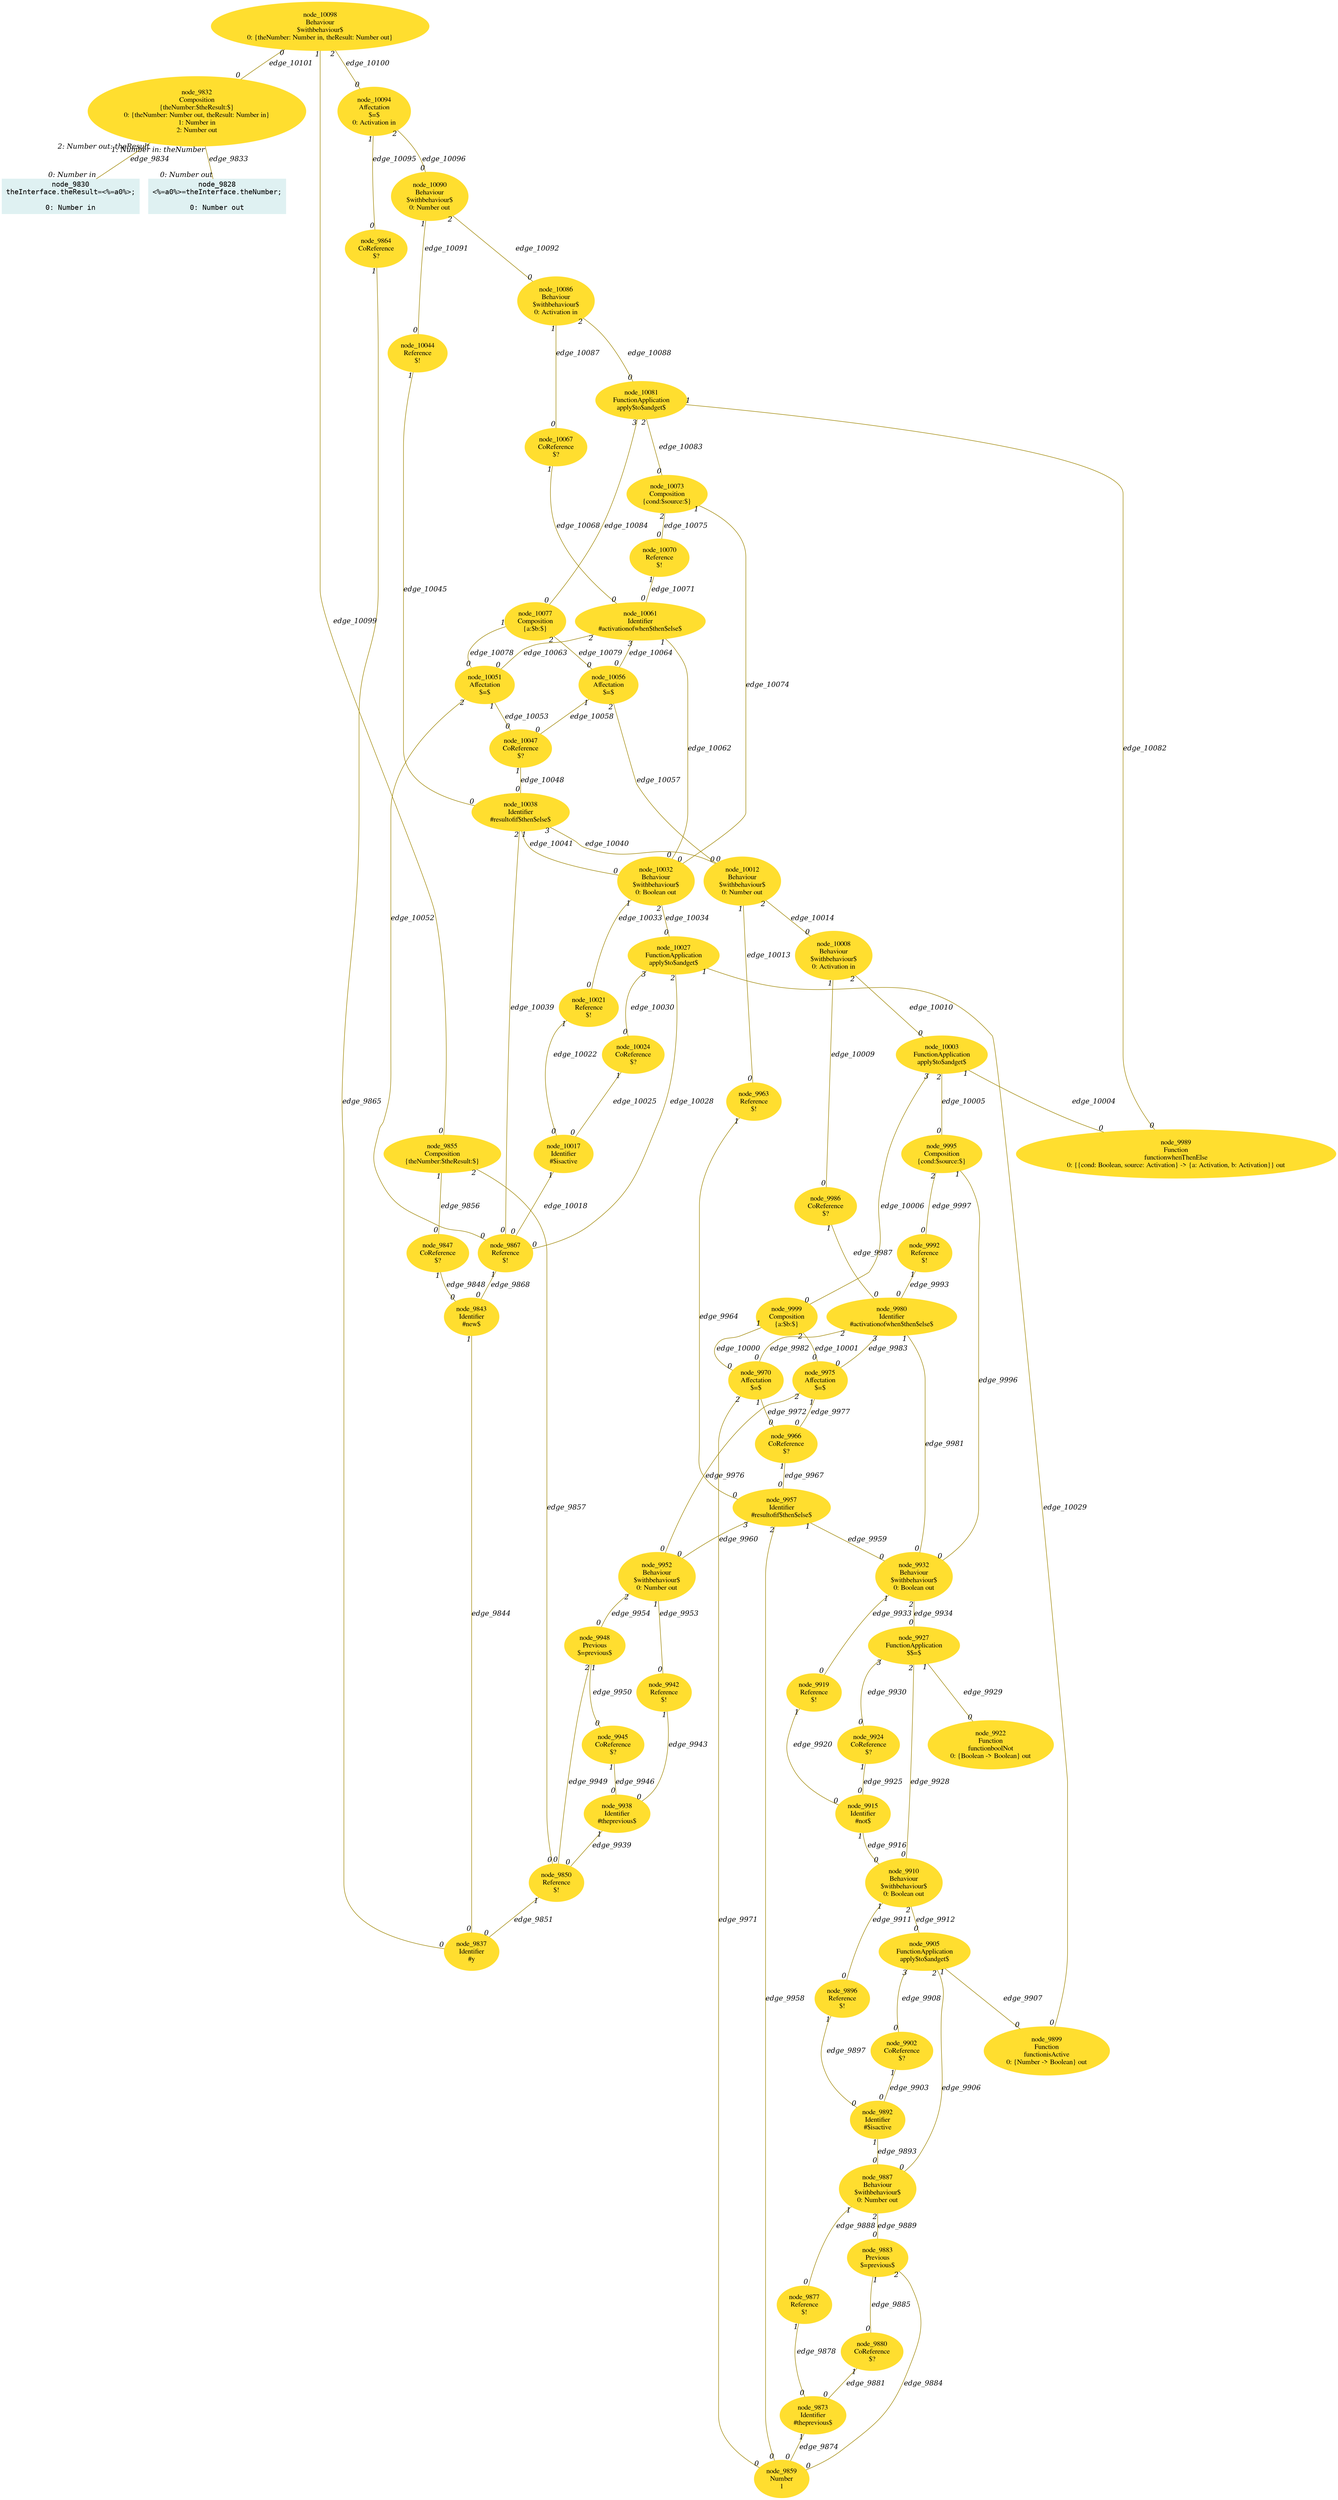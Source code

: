 digraph g{node_9828 [shape="box", style="filled", color="#dff1f2", fontname="Courier", label="node_9828
<%=a0%>=theInterface.theNumber;

0: Number out" ]
node_9830 [shape="box", style="filled", color="#dff1f2", fontname="Courier", label="node_9830
theInterface.theResult=<%=a0%>;

0: Number in" ]
node_9832 [shape="ellipse", style="filled", color="#ffde2f", fontname="Times", label="node_9832
Composition
{theNumber:$theResult:$}
0: {theNumber: Number out, theResult: Number in}
1: Number in
2: Number out" ]
node_9837 [shape="ellipse", style="filled", color="#ffde2f", fontname="Times", label="node_9837
Identifier
#y
" ]
node_9843 [shape="ellipse", style="filled", color="#ffde2f", fontname="Times", label="node_9843
Identifier
#new$
" ]
node_9847 [shape="ellipse", style="filled", color="#ffde2f", fontname="Times", label="node_9847
CoReference
$?
" ]
node_9850 [shape="ellipse", style="filled", color="#ffde2f", fontname="Times", label="node_9850
Reference
$!
" ]
node_9855 [shape="ellipse", style="filled", color="#ffde2f", fontname="Times", label="node_9855
Composition
{theNumber:$theResult:$}
" ]
node_9859 [shape="ellipse", style="filled", color="#ffde2f", fontname="Times", label="node_9859
Number
1
" ]
node_9864 [shape="ellipse", style="filled", color="#ffde2f", fontname="Times", label="node_9864
CoReference
$?
" ]
node_9867 [shape="ellipse", style="filled", color="#ffde2f", fontname="Times", label="node_9867
Reference
$!
" ]
node_9873 [shape="ellipse", style="filled", color="#ffde2f", fontname="Times", label="node_9873
Identifier
#theprevious$
" ]
node_9877 [shape="ellipse", style="filled", color="#ffde2f", fontname="Times", label="node_9877
Reference
$!
" ]
node_9880 [shape="ellipse", style="filled", color="#ffde2f", fontname="Times", label="node_9880
CoReference
$?
" ]
node_9883 [shape="ellipse", style="filled", color="#ffde2f", fontname="Times", label="node_9883
Previous
$=previous$
" ]
node_9887 [shape="ellipse", style="filled", color="#ffde2f", fontname="Times", label="node_9887
Behaviour
$withbehaviour$
0: Number out" ]
node_9892 [shape="ellipse", style="filled", color="#ffde2f", fontname="Times", label="node_9892
Identifier
#$isactive
" ]
node_9896 [shape="ellipse", style="filled", color="#ffde2f", fontname="Times", label="node_9896
Reference
$!
" ]
node_9899 [shape="ellipse", style="filled", color="#ffde2f", fontname="Times", label="node_9899
Function
functionisActive
0: {Number -> Boolean} out" ]
node_9902 [shape="ellipse", style="filled", color="#ffde2f", fontname="Times", label="node_9902
CoReference
$?
" ]
node_9905 [shape="ellipse", style="filled", color="#ffde2f", fontname="Times", label="node_9905
FunctionApplication
apply$to$andget$
" ]
node_9910 [shape="ellipse", style="filled", color="#ffde2f", fontname="Times", label="node_9910
Behaviour
$withbehaviour$
0: Boolean out" ]
node_9915 [shape="ellipse", style="filled", color="#ffde2f", fontname="Times", label="node_9915
Identifier
#not$
" ]
node_9919 [shape="ellipse", style="filled", color="#ffde2f", fontname="Times", label="node_9919
Reference
$!
" ]
node_9922 [shape="ellipse", style="filled", color="#ffde2f", fontname="Times", label="node_9922
Function
functionboolNot
0: {Boolean -> Boolean} out" ]
node_9924 [shape="ellipse", style="filled", color="#ffde2f", fontname="Times", label="node_9924
CoReference
$?
" ]
node_9927 [shape="ellipse", style="filled", color="#ffde2f", fontname="Times", label="node_9927
FunctionApplication
$$=$
" ]
node_9932 [shape="ellipse", style="filled", color="#ffde2f", fontname="Times", label="node_9932
Behaviour
$withbehaviour$
0: Boolean out" ]
node_9938 [shape="ellipse", style="filled", color="#ffde2f", fontname="Times", label="node_9938
Identifier
#theprevious$
" ]
node_9942 [shape="ellipse", style="filled", color="#ffde2f", fontname="Times", label="node_9942
Reference
$!
" ]
node_9945 [shape="ellipse", style="filled", color="#ffde2f", fontname="Times", label="node_9945
CoReference
$?
" ]
node_9948 [shape="ellipse", style="filled", color="#ffde2f", fontname="Times", label="node_9948
Previous
$=previous$
" ]
node_9952 [shape="ellipse", style="filled", color="#ffde2f", fontname="Times", label="node_9952
Behaviour
$withbehaviour$
0: Number out" ]
node_9957 [shape="ellipse", style="filled", color="#ffde2f", fontname="Times", label="node_9957
Identifier
#resultofif$then$else$
" ]
node_9963 [shape="ellipse", style="filled", color="#ffde2f", fontname="Times", label="node_9963
Reference
$!
" ]
node_9966 [shape="ellipse", style="filled", color="#ffde2f", fontname="Times", label="node_9966
CoReference
$?
" ]
node_9970 [shape="ellipse", style="filled", color="#ffde2f", fontname="Times", label="node_9970
Affectation
$=$
" ]
node_9975 [shape="ellipse", style="filled", color="#ffde2f", fontname="Times", label="node_9975
Affectation
$=$
" ]
node_9980 [shape="ellipse", style="filled", color="#ffde2f", fontname="Times", label="node_9980
Identifier
#activationofwhen$then$else$
" ]
node_9986 [shape="ellipse", style="filled", color="#ffde2f", fontname="Times", label="node_9986
CoReference
$?
" ]
node_9989 [shape="ellipse", style="filled", color="#ffde2f", fontname="Times", label="node_9989
Function
functionwhenThenElse
0: {{cond: Boolean, source: Activation} -> {a: Activation, b: Activation}} out" ]
node_9992 [shape="ellipse", style="filled", color="#ffde2f", fontname="Times", label="node_9992
Reference
$!
" ]
node_9995 [shape="ellipse", style="filled", color="#ffde2f", fontname="Times", label="node_9995
Composition
{cond:$source:$}
" ]
node_9999 [shape="ellipse", style="filled", color="#ffde2f", fontname="Times", label="node_9999
Composition
{a:$b:$}
" ]
node_10003 [shape="ellipse", style="filled", color="#ffde2f", fontname="Times", label="node_10003
FunctionApplication
apply$to$andget$
" ]
node_10008 [shape="ellipse", style="filled", color="#ffde2f", fontname="Times", label="node_10008
Behaviour
$withbehaviour$
0: Activation in" ]
node_10012 [shape="ellipse", style="filled", color="#ffde2f", fontname="Times", label="node_10012
Behaviour
$withbehaviour$
0: Number out" ]
node_10017 [shape="ellipse", style="filled", color="#ffde2f", fontname="Times", label="node_10017
Identifier
#$isactive
" ]
node_10021 [shape="ellipse", style="filled", color="#ffde2f", fontname="Times", label="node_10021
Reference
$!
" ]
node_10024 [shape="ellipse", style="filled", color="#ffde2f", fontname="Times", label="node_10024
CoReference
$?
" ]
node_10027 [shape="ellipse", style="filled", color="#ffde2f", fontname="Times", label="node_10027
FunctionApplication
apply$to$andget$
" ]
node_10032 [shape="ellipse", style="filled", color="#ffde2f", fontname="Times", label="node_10032
Behaviour
$withbehaviour$
0: Boolean out" ]
node_10038 [shape="ellipse", style="filled", color="#ffde2f", fontname="Times", label="node_10038
Identifier
#resultofif$then$else$
" ]
node_10044 [shape="ellipse", style="filled", color="#ffde2f", fontname="Times", label="node_10044
Reference
$!
" ]
node_10047 [shape="ellipse", style="filled", color="#ffde2f", fontname="Times", label="node_10047
CoReference
$?
" ]
node_10051 [shape="ellipse", style="filled", color="#ffde2f", fontname="Times", label="node_10051
Affectation
$=$
" ]
node_10056 [shape="ellipse", style="filled", color="#ffde2f", fontname="Times", label="node_10056
Affectation
$=$
" ]
node_10061 [shape="ellipse", style="filled", color="#ffde2f", fontname="Times", label="node_10061
Identifier
#activationofwhen$then$else$
" ]
node_10067 [shape="ellipse", style="filled", color="#ffde2f", fontname="Times", label="node_10067
CoReference
$?
" ]
node_10070 [shape="ellipse", style="filled", color="#ffde2f", fontname="Times", label="node_10070
Reference
$!
" ]
node_10073 [shape="ellipse", style="filled", color="#ffde2f", fontname="Times", label="node_10073
Composition
{cond:$source:$}
" ]
node_10077 [shape="ellipse", style="filled", color="#ffde2f", fontname="Times", label="node_10077
Composition
{a:$b:$}
" ]
node_10081 [shape="ellipse", style="filled", color="#ffde2f", fontname="Times", label="node_10081
FunctionApplication
apply$to$andget$
" ]
node_10086 [shape="ellipse", style="filled", color="#ffde2f", fontname="Times", label="node_10086
Behaviour
$withbehaviour$
0: Activation in" ]
node_10090 [shape="ellipse", style="filled", color="#ffde2f", fontname="Times", label="node_10090
Behaviour
$withbehaviour$
0: Number out" ]
node_10094 [shape="ellipse", style="filled", color="#ffde2f", fontname="Times", label="node_10094
Affectation
$=$
0: Activation in" ]
node_10098 [shape="ellipse", style="filled", color="#ffde2f", fontname="Times", label="node_10098
Behaviour
$withbehaviour$
0: {theNumber: Number in, theResult: Number out}" ]
node_9832 -> node_9828 [dir=none, arrowHead=none, fontname="Times-Italic", arrowsize=1, color="#9d8400", label="edge_9833",  headlabel="0: Number out", taillabel="1: Number in: theNumber" ]
node_9832 -> node_9830 [dir=none, arrowHead=none, fontname="Times-Italic", arrowsize=1, color="#9d8400", label="edge_9834",  headlabel="0: Number in", taillabel="2: Number out: theResult" ]
node_9843 -> node_9837 [dir=none, arrowHead=none, fontname="Times-Italic", arrowsize=1, color="#9d8400", label="edge_9844",  headlabel="0", taillabel="1" ]
node_9847 -> node_9843 [dir=none, arrowHead=none, fontname="Times-Italic", arrowsize=1, color="#9d8400", label="edge_9848",  headlabel="0", taillabel="1" ]
node_9850 -> node_9837 [dir=none, arrowHead=none, fontname="Times-Italic", arrowsize=1, color="#9d8400", label="edge_9851",  headlabel="0", taillabel="1" ]
node_9855 -> node_9847 [dir=none, arrowHead=none, fontname="Times-Italic", arrowsize=1, color="#9d8400", label="edge_9856",  headlabel="0", taillabel="1" ]
node_9855 -> node_9850 [dir=none, arrowHead=none, fontname="Times-Italic", arrowsize=1, color="#9d8400", label="edge_9857",  headlabel="0", taillabel="2" ]
node_9864 -> node_9837 [dir=none, arrowHead=none, fontname="Times-Italic", arrowsize=1, color="#9d8400", label="edge_9865",  headlabel="0", taillabel="1" ]
node_9867 -> node_9843 [dir=none, arrowHead=none, fontname="Times-Italic", arrowsize=1, color="#9d8400", label="edge_9868",  headlabel="0", taillabel="1" ]
node_9873 -> node_9859 [dir=none, arrowHead=none, fontname="Times-Italic", arrowsize=1, color="#9d8400", label="edge_9874",  headlabel="0", taillabel="1" ]
node_9877 -> node_9873 [dir=none, arrowHead=none, fontname="Times-Italic", arrowsize=1, color="#9d8400", label="edge_9878",  headlabel="0", taillabel="1" ]
node_9880 -> node_9873 [dir=none, arrowHead=none, fontname="Times-Italic", arrowsize=1, color="#9d8400", label="edge_9881",  headlabel="0", taillabel="1" ]
node_9883 -> node_9859 [dir=none, arrowHead=none, fontname="Times-Italic", arrowsize=1, color="#9d8400", label="edge_9884",  headlabel="0", taillabel="2" ]
node_9883 -> node_9880 [dir=none, arrowHead=none, fontname="Times-Italic", arrowsize=1, color="#9d8400", label="edge_9885",  headlabel="0", taillabel="1" ]
node_9887 -> node_9877 [dir=none, arrowHead=none, fontname="Times-Italic", arrowsize=1, color="#9d8400", label="edge_9888",  headlabel="0", taillabel="1" ]
node_9887 -> node_9883 [dir=none, arrowHead=none, fontname="Times-Italic", arrowsize=1, color="#9d8400", label="edge_9889",  headlabel="0", taillabel="2" ]
node_9892 -> node_9887 [dir=none, arrowHead=none, fontname="Times-Italic", arrowsize=1, color="#9d8400", label="edge_9893",  headlabel="0", taillabel="1" ]
node_9896 -> node_9892 [dir=none, arrowHead=none, fontname="Times-Italic", arrowsize=1, color="#9d8400", label="edge_9897",  headlabel="0", taillabel="1" ]
node_9902 -> node_9892 [dir=none, arrowHead=none, fontname="Times-Italic", arrowsize=1, color="#9d8400", label="edge_9903",  headlabel="0", taillabel="1" ]
node_9905 -> node_9887 [dir=none, arrowHead=none, fontname="Times-Italic", arrowsize=1, color="#9d8400", label="edge_9906",  headlabel="0", taillabel="2" ]
node_9905 -> node_9899 [dir=none, arrowHead=none, fontname="Times-Italic", arrowsize=1, color="#9d8400", label="edge_9907",  headlabel="0", taillabel="1" ]
node_9905 -> node_9902 [dir=none, arrowHead=none, fontname="Times-Italic", arrowsize=1, color="#9d8400", label="edge_9908",  headlabel="0", taillabel="3" ]
node_9910 -> node_9896 [dir=none, arrowHead=none, fontname="Times-Italic", arrowsize=1, color="#9d8400", label="edge_9911",  headlabel="0", taillabel="1" ]
node_9910 -> node_9905 [dir=none, arrowHead=none, fontname="Times-Italic", arrowsize=1, color="#9d8400", label="edge_9912",  headlabel="0", taillabel="2" ]
node_9915 -> node_9910 [dir=none, arrowHead=none, fontname="Times-Italic", arrowsize=1, color="#9d8400", label="edge_9916",  headlabel="0", taillabel="1" ]
node_9919 -> node_9915 [dir=none, arrowHead=none, fontname="Times-Italic", arrowsize=1, color="#9d8400", label="edge_9920",  headlabel="0", taillabel="1" ]
node_9924 -> node_9915 [dir=none, arrowHead=none, fontname="Times-Italic", arrowsize=1, color="#9d8400", label="edge_9925",  headlabel="0", taillabel="1" ]
node_9927 -> node_9910 [dir=none, arrowHead=none, fontname="Times-Italic", arrowsize=1, color="#9d8400", label="edge_9928",  headlabel="0", taillabel="2" ]
node_9927 -> node_9922 [dir=none, arrowHead=none, fontname="Times-Italic", arrowsize=1, color="#9d8400", label="edge_9929",  headlabel="0", taillabel="1" ]
node_9927 -> node_9924 [dir=none, arrowHead=none, fontname="Times-Italic", arrowsize=1, color="#9d8400", label="edge_9930",  headlabel="0", taillabel="3" ]
node_9932 -> node_9919 [dir=none, arrowHead=none, fontname="Times-Italic", arrowsize=1, color="#9d8400", label="edge_9933",  headlabel="0", taillabel="1" ]
node_9932 -> node_9927 [dir=none, arrowHead=none, fontname="Times-Italic", arrowsize=1, color="#9d8400", label="edge_9934",  headlabel="0", taillabel="2" ]
node_9938 -> node_9850 [dir=none, arrowHead=none, fontname="Times-Italic", arrowsize=1, color="#9d8400", label="edge_9939",  headlabel="0", taillabel="1" ]
node_9942 -> node_9938 [dir=none, arrowHead=none, fontname="Times-Italic", arrowsize=1, color="#9d8400", label="edge_9943",  headlabel="0", taillabel="1" ]
node_9945 -> node_9938 [dir=none, arrowHead=none, fontname="Times-Italic", arrowsize=1, color="#9d8400", label="edge_9946",  headlabel="0", taillabel="1" ]
node_9948 -> node_9850 [dir=none, arrowHead=none, fontname="Times-Italic", arrowsize=1, color="#9d8400", label="edge_9949",  headlabel="0", taillabel="2" ]
node_9948 -> node_9945 [dir=none, arrowHead=none, fontname="Times-Italic", arrowsize=1, color="#9d8400", label="edge_9950",  headlabel="0", taillabel="1" ]
node_9952 -> node_9942 [dir=none, arrowHead=none, fontname="Times-Italic", arrowsize=1, color="#9d8400", label="edge_9953",  headlabel="0", taillabel="1" ]
node_9952 -> node_9948 [dir=none, arrowHead=none, fontname="Times-Italic", arrowsize=1, color="#9d8400", label="edge_9954",  headlabel="0", taillabel="2" ]
node_9957 -> node_9859 [dir=none, arrowHead=none, fontname="Times-Italic", arrowsize=1, color="#9d8400", label="edge_9958",  headlabel="0", taillabel="2" ]
node_9957 -> node_9932 [dir=none, arrowHead=none, fontname="Times-Italic", arrowsize=1, color="#9d8400", label="edge_9959",  headlabel="0", taillabel="1" ]
node_9957 -> node_9952 [dir=none, arrowHead=none, fontname="Times-Italic", arrowsize=1, color="#9d8400", label="edge_9960",  headlabel="0", taillabel="3" ]
node_9963 -> node_9957 [dir=none, arrowHead=none, fontname="Times-Italic", arrowsize=1, color="#9d8400", label="edge_9964",  headlabel="0", taillabel="1" ]
node_9966 -> node_9957 [dir=none, arrowHead=none, fontname="Times-Italic", arrowsize=1, color="#9d8400", label="edge_9967",  headlabel="0", taillabel="1" ]
node_9970 -> node_9859 [dir=none, arrowHead=none, fontname="Times-Italic", arrowsize=1, color="#9d8400", label="edge_9971",  headlabel="0", taillabel="2" ]
node_9970 -> node_9966 [dir=none, arrowHead=none, fontname="Times-Italic", arrowsize=1, color="#9d8400", label="edge_9972",  headlabel="0", taillabel="1" ]
node_9975 -> node_9952 [dir=none, arrowHead=none, fontname="Times-Italic", arrowsize=1, color="#9d8400", label="edge_9976",  headlabel="0", taillabel="2" ]
node_9975 -> node_9966 [dir=none, arrowHead=none, fontname="Times-Italic", arrowsize=1, color="#9d8400", label="edge_9977",  headlabel="0", taillabel="1" ]
node_9980 -> node_9932 [dir=none, arrowHead=none, fontname="Times-Italic", arrowsize=1, color="#9d8400", label="edge_9981",  headlabel="0", taillabel="1" ]
node_9980 -> node_9970 [dir=none, arrowHead=none, fontname="Times-Italic", arrowsize=1, color="#9d8400", label="edge_9982",  headlabel="0", taillabel="2" ]
node_9980 -> node_9975 [dir=none, arrowHead=none, fontname="Times-Italic", arrowsize=1, color="#9d8400", label="edge_9983",  headlabel="0", taillabel="3" ]
node_9986 -> node_9980 [dir=none, arrowHead=none, fontname="Times-Italic", arrowsize=1, color="#9d8400", label="edge_9987",  headlabel="0", taillabel="1" ]
node_9992 -> node_9980 [dir=none, arrowHead=none, fontname="Times-Italic", arrowsize=1, color="#9d8400", label="edge_9993",  headlabel="0", taillabel="1" ]
node_9995 -> node_9932 [dir=none, arrowHead=none, fontname="Times-Italic", arrowsize=1, color="#9d8400", label="edge_9996",  headlabel="0", taillabel="1" ]
node_9995 -> node_9992 [dir=none, arrowHead=none, fontname="Times-Italic", arrowsize=1, color="#9d8400", label="edge_9997",  headlabel="0", taillabel="2" ]
node_9999 -> node_9970 [dir=none, arrowHead=none, fontname="Times-Italic", arrowsize=1, color="#9d8400", label="edge_10000",  headlabel="0", taillabel="1" ]
node_9999 -> node_9975 [dir=none, arrowHead=none, fontname="Times-Italic", arrowsize=1, color="#9d8400", label="edge_10001",  headlabel="0", taillabel="2" ]
node_10003 -> node_9989 [dir=none, arrowHead=none, fontname="Times-Italic", arrowsize=1, color="#9d8400", label="edge_10004",  headlabel="0", taillabel="1" ]
node_10003 -> node_9995 [dir=none, arrowHead=none, fontname="Times-Italic", arrowsize=1, color="#9d8400", label="edge_10005",  headlabel="0", taillabel="2" ]
node_10003 -> node_9999 [dir=none, arrowHead=none, fontname="Times-Italic", arrowsize=1, color="#9d8400", label="edge_10006",  headlabel="0", taillabel="3" ]
node_10008 -> node_9986 [dir=none, arrowHead=none, fontname="Times-Italic", arrowsize=1, color="#9d8400", label="edge_10009",  headlabel="0", taillabel="1" ]
node_10008 -> node_10003 [dir=none, arrowHead=none, fontname="Times-Italic", arrowsize=1, color="#9d8400", label="edge_10010",  headlabel="0", taillabel="2" ]
node_10012 -> node_9963 [dir=none, arrowHead=none, fontname="Times-Italic", arrowsize=1, color="#9d8400", label="edge_10013",  headlabel="0", taillabel="1" ]
node_10012 -> node_10008 [dir=none, arrowHead=none, fontname="Times-Italic", arrowsize=1, color="#9d8400", label="edge_10014",  headlabel="0", taillabel="2" ]
node_10017 -> node_9867 [dir=none, arrowHead=none, fontname="Times-Italic", arrowsize=1, color="#9d8400", label="edge_10018",  headlabel="0", taillabel="1" ]
node_10021 -> node_10017 [dir=none, arrowHead=none, fontname="Times-Italic", arrowsize=1, color="#9d8400", label="edge_10022",  headlabel="0", taillabel="1" ]
node_10024 -> node_10017 [dir=none, arrowHead=none, fontname="Times-Italic", arrowsize=1, color="#9d8400", label="edge_10025",  headlabel="0", taillabel="1" ]
node_10027 -> node_9867 [dir=none, arrowHead=none, fontname="Times-Italic", arrowsize=1, color="#9d8400", label="edge_10028",  headlabel="0", taillabel="2" ]
node_10027 -> node_9899 [dir=none, arrowHead=none, fontname="Times-Italic", arrowsize=1, color="#9d8400", label="edge_10029",  headlabel="0", taillabel="1" ]
node_10027 -> node_10024 [dir=none, arrowHead=none, fontname="Times-Italic", arrowsize=1, color="#9d8400", label="edge_10030",  headlabel="0", taillabel="3" ]
node_10032 -> node_10021 [dir=none, arrowHead=none, fontname="Times-Italic", arrowsize=1, color="#9d8400", label="edge_10033",  headlabel="0", taillabel="1" ]
node_10032 -> node_10027 [dir=none, arrowHead=none, fontname="Times-Italic", arrowsize=1, color="#9d8400", label="edge_10034",  headlabel="0", taillabel="2" ]
node_10038 -> node_9867 [dir=none, arrowHead=none, fontname="Times-Italic", arrowsize=1, color="#9d8400", label="edge_10039",  headlabel="0", taillabel="2" ]
node_10038 -> node_10012 [dir=none, arrowHead=none, fontname="Times-Italic", arrowsize=1, color="#9d8400", label="edge_10040",  headlabel="0", taillabel="3" ]
node_10038 -> node_10032 [dir=none, arrowHead=none, fontname="Times-Italic", arrowsize=1, color="#9d8400", label="edge_10041",  headlabel="0", taillabel="1" ]
node_10044 -> node_10038 [dir=none, arrowHead=none, fontname="Times-Italic", arrowsize=1, color="#9d8400", label="edge_10045",  headlabel="0", taillabel="1" ]
node_10047 -> node_10038 [dir=none, arrowHead=none, fontname="Times-Italic", arrowsize=1, color="#9d8400", label="edge_10048",  headlabel="0", taillabel="1" ]
node_10051 -> node_9867 [dir=none, arrowHead=none, fontname="Times-Italic", arrowsize=1, color="#9d8400", label="edge_10052",  headlabel="0", taillabel="2" ]
node_10051 -> node_10047 [dir=none, arrowHead=none, fontname="Times-Italic", arrowsize=1, color="#9d8400", label="edge_10053",  headlabel="0", taillabel="1" ]
node_10056 -> node_10012 [dir=none, arrowHead=none, fontname="Times-Italic", arrowsize=1, color="#9d8400", label="edge_10057",  headlabel="0", taillabel="2" ]
node_10056 -> node_10047 [dir=none, arrowHead=none, fontname="Times-Italic", arrowsize=1, color="#9d8400", label="edge_10058",  headlabel="0", taillabel="1" ]
node_10061 -> node_10032 [dir=none, arrowHead=none, fontname="Times-Italic", arrowsize=1, color="#9d8400", label="edge_10062",  headlabel="0", taillabel="1" ]
node_10061 -> node_10051 [dir=none, arrowHead=none, fontname="Times-Italic", arrowsize=1, color="#9d8400", label="edge_10063",  headlabel="0", taillabel="2" ]
node_10061 -> node_10056 [dir=none, arrowHead=none, fontname="Times-Italic", arrowsize=1, color="#9d8400", label="edge_10064",  headlabel="0", taillabel="3" ]
node_10067 -> node_10061 [dir=none, arrowHead=none, fontname="Times-Italic", arrowsize=1, color="#9d8400", label="edge_10068",  headlabel="0", taillabel="1" ]
node_10070 -> node_10061 [dir=none, arrowHead=none, fontname="Times-Italic", arrowsize=1, color="#9d8400", label="edge_10071",  headlabel="0", taillabel="1" ]
node_10073 -> node_10032 [dir=none, arrowHead=none, fontname="Times-Italic", arrowsize=1, color="#9d8400", label="edge_10074",  headlabel="0", taillabel="1" ]
node_10073 -> node_10070 [dir=none, arrowHead=none, fontname="Times-Italic", arrowsize=1, color="#9d8400", label="edge_10075",  headlabel="0", taillabel="2" ]
node_10077 -> node_10051 [dir=none, arrowHead=none, fontname="Times-Italic", arrowsize=1, color="#9d8400", label="edge_10078",  headlabel="0", taillabel="1" ]
node_10077 -> node_10056 [dir=none, arrowHead=none, fontname="Times-Italic", arrowsize=1, color="#9d8400", label="edge_10079",  headlabel="0", taillabel="2" ]
node_10081 -> node_9989 [dir=none, arrowHead=none, fontname="Times-Italic", arrowsize=1, color="#9d8400", label="edge_10082",  headlabel="0", taillabel="1" ]
node_10081 -> node_10073 [dir=none, arrowHead=none, fontname="Times-Italic", arrowsize=1, color="#9d8400", label="edge_10083",  headlabel="0", taillabel="2" ]
node_10081 -> node_10077 [dir=none, arrowHead=none, fontname="Times-Italic", arrowsize=1, color="#9d8400", label="edge_10084",  headlabel="0", taillabel="3" ]
node_10086 -> node_10067 [dir=none, arrowHead=none, fontname="Times-Italic", arrowsize=1, color="#9d8400", label="edge_10087",  headlabel="0", taillabel="1" ]
node_10086 -> node_10081 [dir=none, arrowHead=none, fontname="Times-Italic", arrowsize=1, color="#9d8400", label="edge_10088",  headlabel="0", taillabel="2" ]
node_10090 -> node_10044 [dir=none, arrowHead=none, fontname="Times-Italic", arrowsize=1, color="#9d8400", label="edge_10091",  headlabel="0", taillabel="1" ]
node_10090 -> node_10086 [dir=none, arrowHead=none, fontname="Times-Italic", arrowsize=1, color="#9d8400", label="edge_10092",  headlabel="0", taillabel="2" ]
node_10094 -> node_9864 [dir=none, arrowHead=none, fontname="Times-Italic", arrowsize=1, color="#9d8400", label="edge_10095",  headlabel="0", taillabel="1" ]
node_10094 -> node_10090 [dir=none, arrowHead=none, fontname="Times-Italic", arrowsize=1, color="#9d8400", label="edge_10096",  headlabel="0", taillabel="2" ]
node_10098 -> node_9855 [dir=none, arrowHead=none, fontname="Times-Italic", arrowsize=1, color="#9d8400", label="edge_10099",  headlabel="0", taillabel="1" ]
node_10098 -> node_10094 [dir=none, arrowHead=none, fontname="Times-Italic", arrowsize=1, color="#9d8400", label="edge_10100",  headlabel="0", taillabel="2" ]
node_10098 -> node_9832 [dir=none, arrowHead=none, fontname="Times-Italic", arrowsize=1, color="#9d8400", label="edge_10101",  headlabel="0", taillabel="0" ]
}